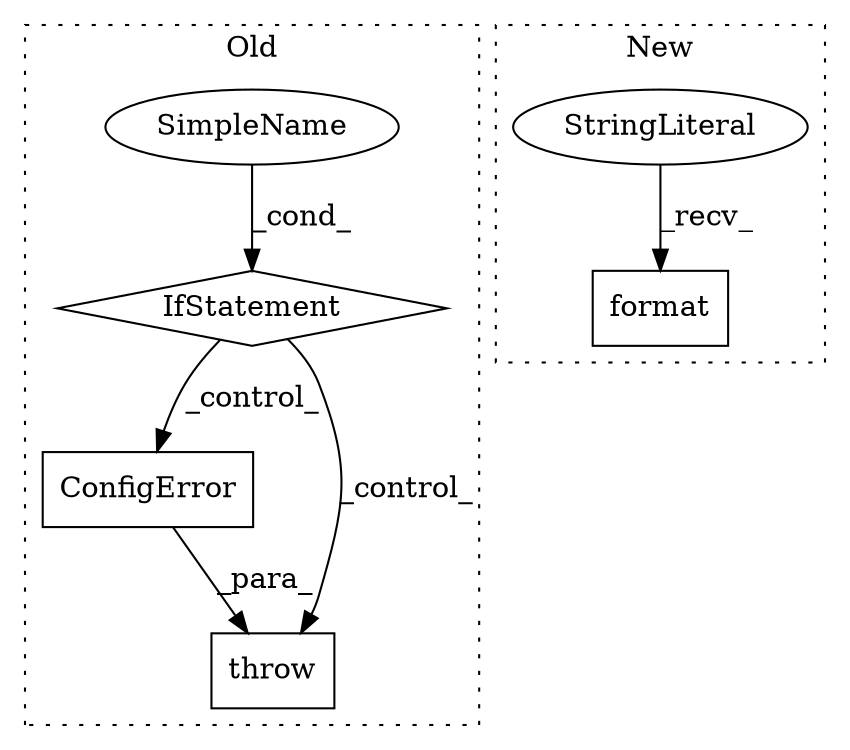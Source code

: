 digraph G {
subgraph cluster0 {
1 [label="ConfigError" a="32" s="4104,4197" l="12,1" shape="box"];
4 [label="throw" a="53" s="4098" l="6" shape="box"];
5 [label="IfStatement" a="25" s="4016,4038" l="4,2" shape="diamond"];
6 [label="SimpleName" a="42" s="" l="" shape="ellipse"];
label = "Old";
style="dotted";
}
subgraph cluster1 {
2 [label="format" a="32" s="4187,4209" l="7,1" shape="box"];
3 [label="StringLiteral" a="45" s="4173" l="13" shape="ellipse"];
label = "New";
style="dotted";
}
1 -> 4 [label="_para_"];
3 -> 2 [label="_recv_"];
5 -> 4 [label="_control_"];
5 -> 1 [label="_control_"];
6 -> 5 [label="_cond_"];
}